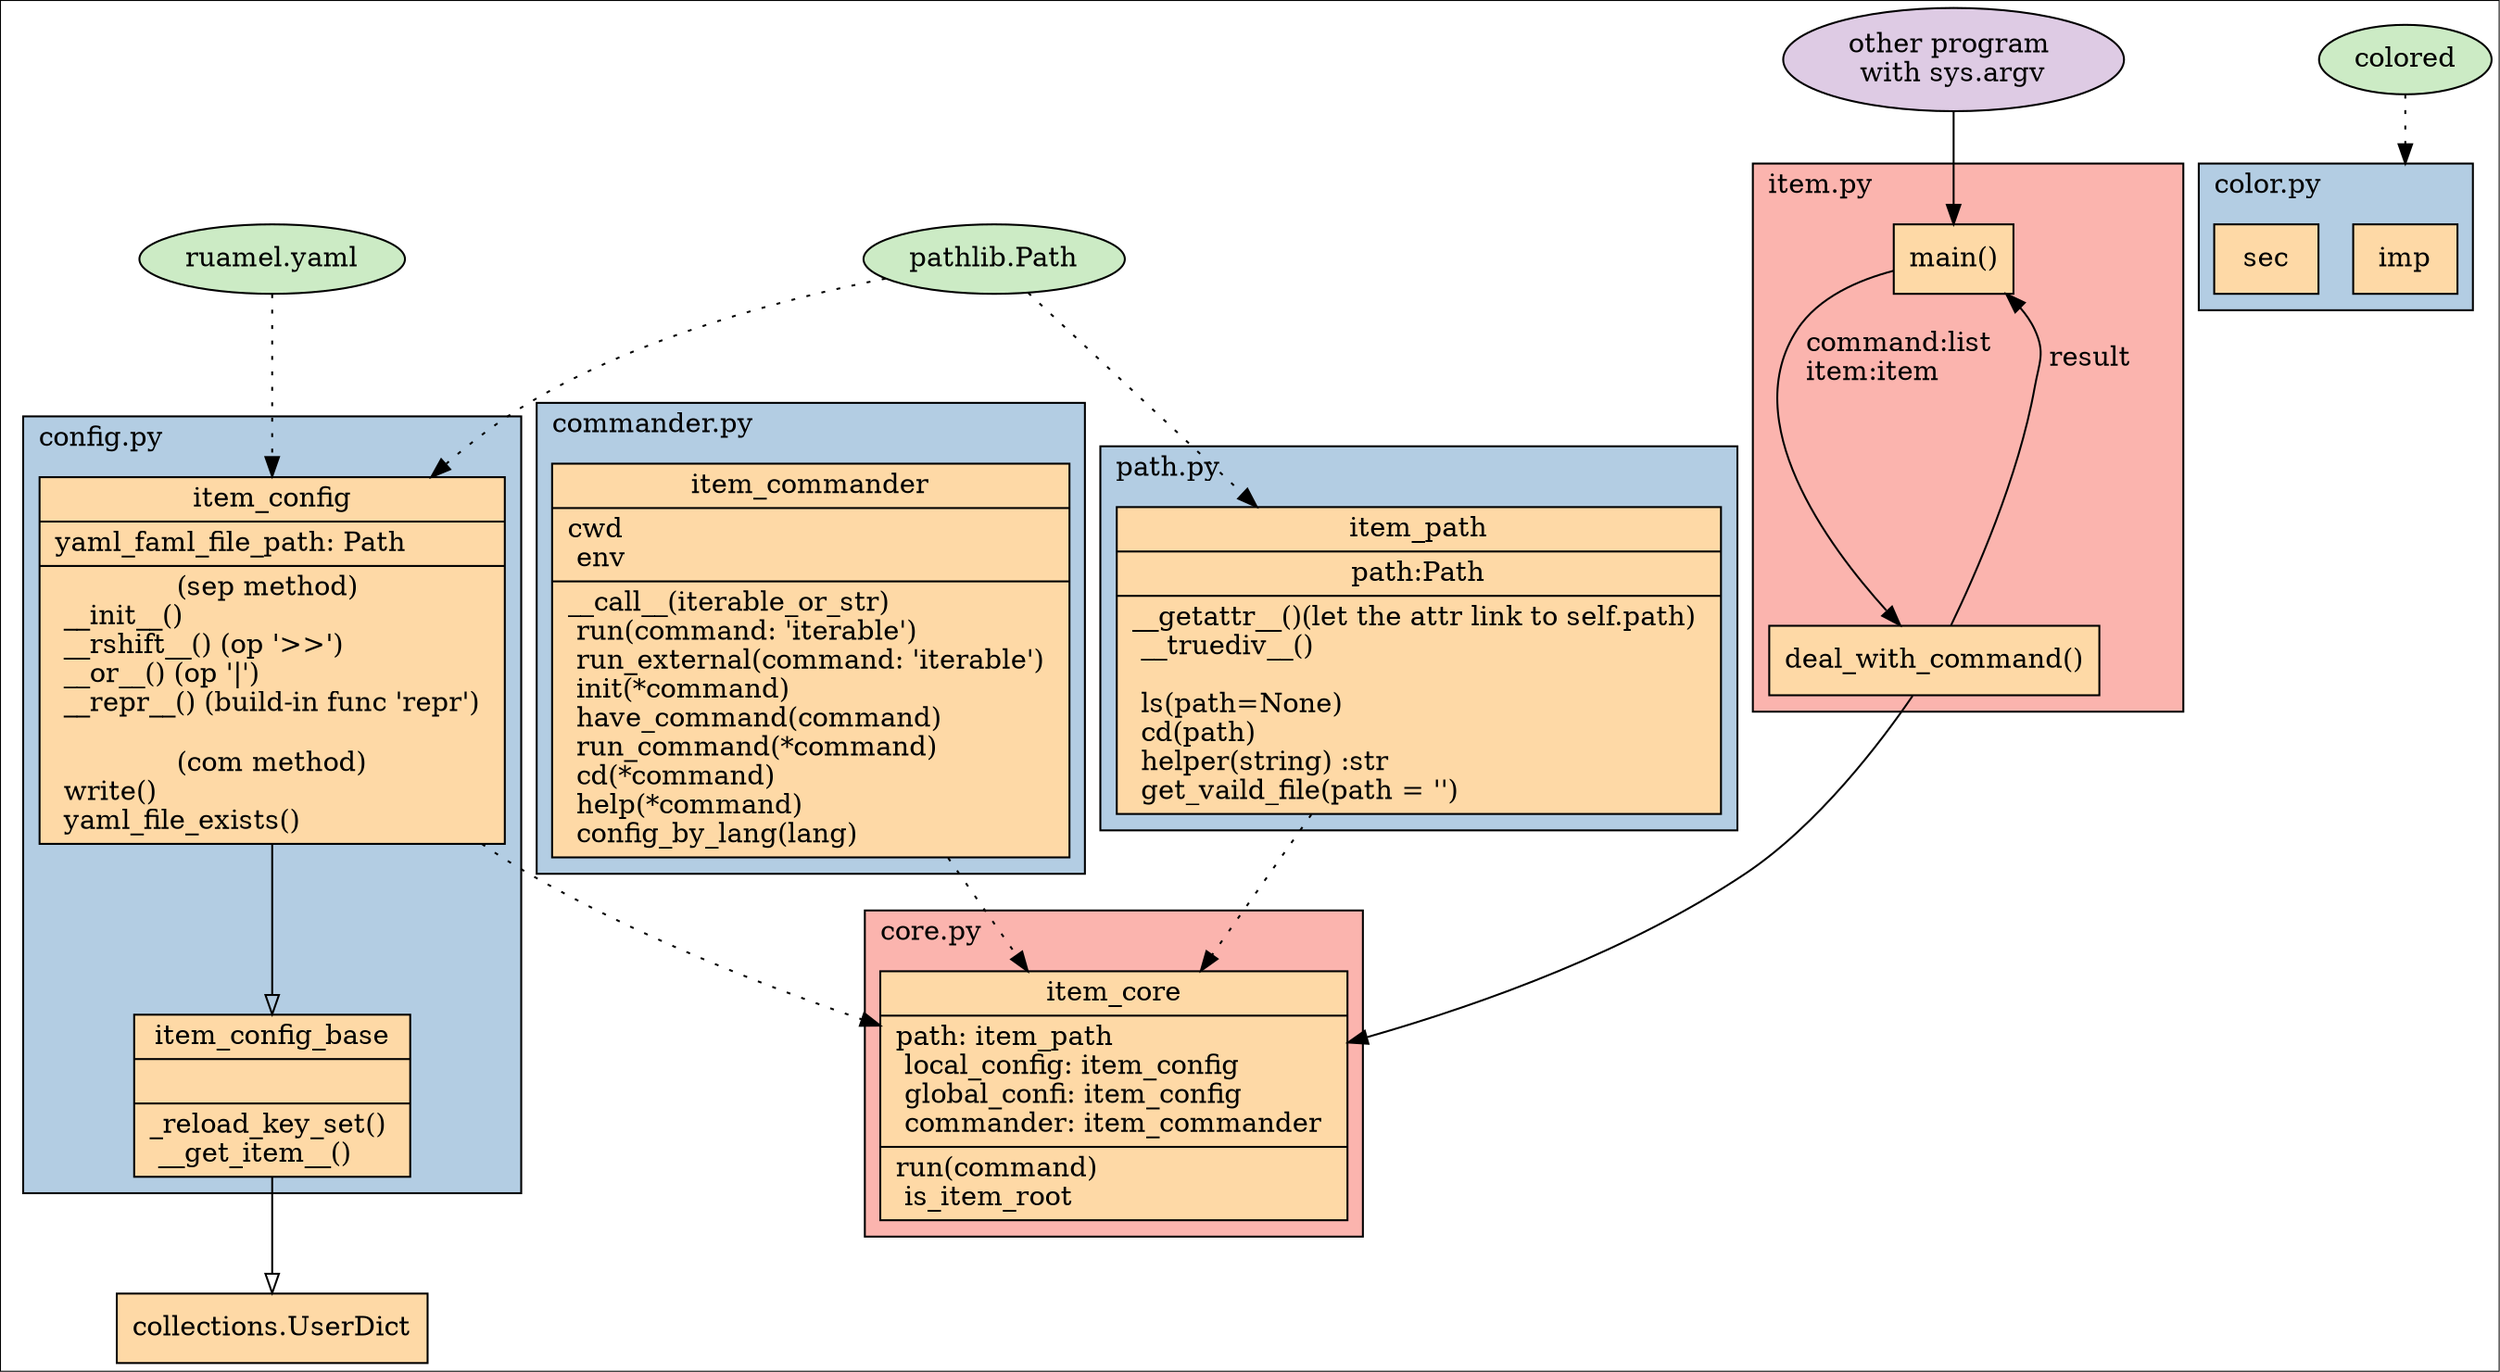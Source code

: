 digraph "classes" {
    charset="utf-8";
    graph [labeljust = l, colorscheme=pastel15];
    node [colorscheme=pastel15, style=filled, fillcolor=5];
    compound=true;

    ruamel_yaml [label="ruamel.yaml", fillcolor=3]
    colored [label="colored", fillcolor=3]
    pathlib_Path [label="pathlib.Path", fillcolor=3]
    user_dict [label="collections.UserDict", shape=record]

    argv [label="other program \nwith sys.argv", fillcolor=4]

    subgraph cluster_item{
        main [label="main()", shape="record"];
        deal_with_command [label="deal_with_command()", shape="record"];
        deal_with_command -> main [label=" result"];
        main -> deal_with_command [label=" command:list    \l item:item\l"];
        label = "item.py";
        bgcolor = 1;
    }

    subgraph cluster_core{
        item [label="{
                item_core
            |   path: item_path
            \l  local_config: item_config
            \l  global_confi: item_config
            \l  commander: item_commander
            \l| run(command)
            \l  is_item_root
            \l
        }", shape="record"]
        label = "core.py"
        bgcolor = 1
    }
    
    subgraph cluster_item_path{
        item_path [label="{item_path| path:Path
                                    | __getattr__()(let the attr link to self.path)
                                   \l __truediv__()
                                   \l
                                   \n ls(path=None)
                                   \l cd(path)
                                   \l helper(string) :str
                                   \l get_vaild_file(path = '')
                                   \l}", shape="record"];
        label = "path.py";
        bgcolor = 2;
    }

    subgraph cluster_config{
        item_config [label="{item_config| yaml_faml_file_path: Path
                            \l| (sep method)
                             \n __init__()
                             \l __rshift__() (op '\>\>')
                             \l __or__() (op '\|')
                             \l __repr__() (build-in func 'repr')
                           \l\n (com method)
                             \n write()
                             \l yaml_file_exists()
                             \l}", shape=record];
                             
        item_config_base [label="{item_config_base|
                            | _reload_key_set()
                            \l __get_item__()
                            \l}", shape=record]
        label = "config.py";
        bgcolor = 2;

        item_config -> item_config_base [arrowhead="o"]
    }

    subgraph cluster_commander{
        item_commander [
            label="{
                    item_commander
                |   cwd
                \l  env
                \l| __call__(iterable_or_str)
                \l  run(command: 'iterable')
                \l  run_external(command: 'iterable')
                \l  init(*command)
                \l  have_command(command)
                \l  run_command(*command)
                \l  cd(*command)
                \l  help(*command)
                \l  config_by_lang(lang)
                \l
            }"
            shape="record"]
        label = "commander.py";
        bgcolor = 2;
    }

    subgraph cluster_color{
        imp [label="{imp}", shape="record"];
        sec [label="{sec}", shape="record"];
        label = "color.py";
        bgcolor = 2;
    }

    item_path -> item [style="dotted"];
    item_config_base -> user_dict [arrowhead="o"]

    ruamel_yaml -> item_config [style="dotted"];
    colored -> imp [lhead=cluster_color, style="dotted"];
    pathlib_Path -> {item_config, item_path} [style="dotted"];

    item_config -> item [style="dotted"];

    item_commander -> item[style="dotted"]
    
    argv -> main;
    deal_with_command -> item;
}